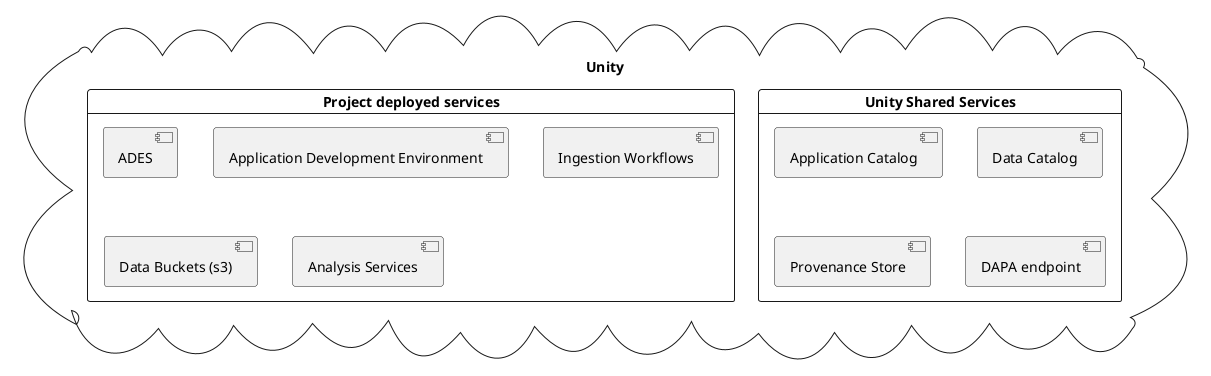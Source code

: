 @startuml
cloud Unity {
  card "Unity Shared Services" {
    component "Application Catalog"
    component "Data Catalog"
    component "Provenance Store"
    component "DAPA endpoint"
  }
  card "Project deployed services" {
    component "ADES"
    component "Application Development Environment"
    component "Ingestion Workflows"
    component "Data Buckets (s3)"
    component "Analysis Services"
  }


}
@enduml
